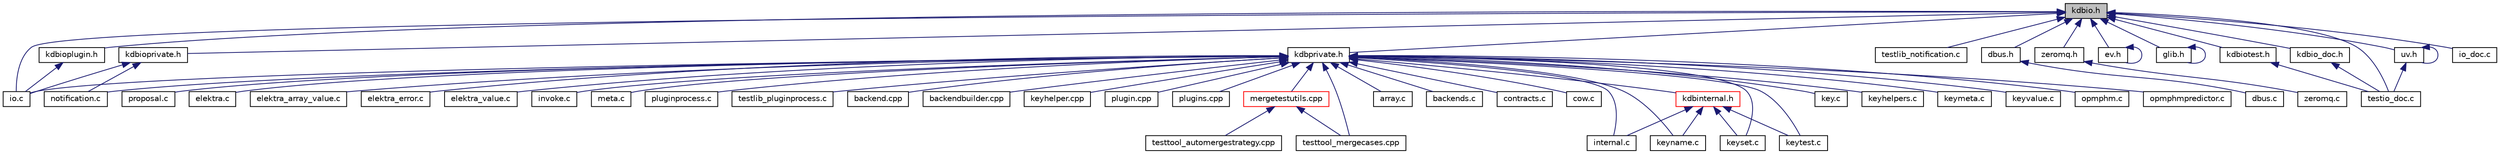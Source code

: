 digraph "kdbio.h"
{
 // LATEX_PDF_SIZE
  edge [fontname="Helvetica",fontsize="10",labelfontname="Helvetica",labelfontsize="10"];
  node [fontname="Helvetica",fontsize="10",shape=record];
  Node1 [label="kdbio.h",height=0.2,width=0.4,color="black", fillcolor="grey75", style="filled", fontcolor="black",tooltip="Elektra-I/O structures for I/O bindings, plugins and applications."];
  Node1 -> Node2 [dir="back",color="midnightblue",fontsize="10",style="solid"];
  Node2 [label="io.c",height=0.2,width=0.4,color="black", fillcolor="white", style="filled",URL="$io_8c.html",tooltip="Implementation of I/O functions as defined in kdbio.h."];
  Node1 -> Node3 [dir="back",color="midnightblue",fontsize="10",style="solid"];
  Node3 [label="testlib_notification.c",height=0.2,width=0.4,color="black", fillcolor="white", style="filled",URL="$testlib__notification_8c.html",tooltip="Tests for notification library."];
  Node1 -> Node4 [dir="back",color="midnightblue",fontsize="10",style="solid"];
  Node4 [label="dbus.h",height=0.2,width=0.4,color="black", fillcolor="white", style="filled",URL="$dbus_8h.html",tooltip="I/O Adapter for D-Bus."];
  Node4 -> Node5 [dir="back",color="midnightblue",fontsize="10",style="solid"];
  Node5 [label="dbus.c",height=0.2,width=0.4,color="black", fillcolor="white", style="filled",URL="$dbus_8c.html",tooltip="I/O Adapter for D-Bus."];
  Node1 -> Node6 [dir="back",color="midnightblue",fontsize="10",style="solid"];
  Node6 [label="zeromq.h",height=0.2,width=0.4,color="black", fillcolor="white", style="filled",URL="$zeromq_8h.html",tooltip="I/O Adapter for D-Bus."];
  Node6 -> Node7 [dir="back",color="midnightblue",fontsize="10",style="solid"];
  Node7 [label="zeromq.c",height=0.2,width=0.4,color="black", fillcolor="white", style="filled",URL="$zeromq_8c.html",tooltip="I/O Adapter for D-Bus."];
  Node1 -> Node8 [dir="back",color="midnightblue",fontsize="10",style="solid"];
  Node8 [label="ev.h",height=0.2,width=0.4,color="black", fillcolor="white", style="filled",URL="$ev_8h.html",tooltip="Declarations for the ev I/O binding."];
  Node8 -> Node8 [dir="back",color="midnightblue",fontsize="10",style="solid"];
  Node1 -> Node9 [dir="back",color="midnightblue",fontsize="10",style="solid"];
  Node9 [label="glib.h",height=0.2,width=0.4,color="black", fillcolor="white", style="filled",URL="$glib_8h.html",tooltip="Declarations for the glib I/O binding."];
  Node9 -> Node9 [dir="back",color="midnightblue",fontsize="10",style="solid"];
  Node1 -> Node10 [dir="back",color="midnightblue",fontsize="10",style="solid"];
  Node10 [label="uv.h",height=0.2,width=0.4,color="black", fillcolor="white", style="filled",URL="$uv_8h.html",tooltip="Declarations for the uv I/O binding."];
  Node10 -> Node10 [dir="back",color="midnightblue",fontsize="10",style="solid"];
  Node10 -> Node11 [dir="back",color="midnightblue",fontsize="10",style="solid"];
  Node11 [label="testio_doc.c",height=0.2,width=0.4,color="black", fillcolor="white", style="filled",URL="$testio__doc_8c.html",tooltip="Tests for I/O doc binding."];
  Node1 -> Node12 [dir="back",color="midnightblue",fontsize="10",style="solid"];
  Node12 [label="kdbioplugin.h",height=0.2,width=0.4,color="black", fillcolor="white", style="filled",URL="$kdbioplugin_8h.html",tooltip="Elektra-I/O functions and declarations for the I/O binding test suite."];
  Node12 -> Node2 [dir="back",color="midnightblue",fontsize="10",style="solid"];
  Node1 -> Node13 [dir="back",color="midnightblue",fontsize="10",style="solid"];
  Node13 [label="kdbioprivate.h",height=0.2,width=0.4,color="black", fillcolor="white", style="filled",URL="$kdbioprivate_8h.html",tooltip="Private Elektra-IO structures for I/O bindings, plugins and applications."];
  Node13 -> Node2 [dir="back",color="midnightblue",fontsize="10",style="solid"];
  Node13 -> Node14 [dir="back",color="midnightblue",fontsize="10",style="solid"];
  Node14 [label="notification.c",height=0.2,width=0.4,color="black", fillcolor="white", style="filled",URL="$notification_8c.html",tooltip="Implementation of notification functions as defined in kdbnotification.h."];
  Node1 -> Node15 [dir="back",color="midnightblue",fontsize="10",style="solid"];
  Node15 [label="kdbiotest.h",height=0.2,width=0.4,color="black", fillcolor="white", style="filled",URL="$kdbiotest_8h.html",tooltip="Elektra-I/O functions and declarations for the I/O binding test suite."];
  Node15 -> Node11 [dir="back",color="midnightblue",fontsize="10",style="solid"];
  Node1 -> Node16 [dir="back",color="midnightblue",fontsize="10",style="solid"];
  Node16 [label="kdbprivate.h",height=0.2,width=0.4,color="black", fillcolor="white", style="filled",URL="$kdbprivate_8h.html",tooltip="Private declarations."];
  Node16 -> Node17 [dir="back",color="midnightblue",fontsize="10",style="solid"];
  Node17 [label="array.c",height=0.2,width=0.4,color="black", fillcolor="white", style="filled",URL="$array_8c.html",tooltip="Array methods."];
  Node16 -> Node18 [dir="back",color="midnightblue",fontsize="10",style="solid"];
  Node18 [label="backends.c",height=0.2,width=0.4,color="black", fillcolor="white", style="filled",URL="$backends_8c.html",tooltip="Internal functions for handling the backends KeySet of a KDB instance."];
  Node16 -> Node19 [dir="back",color="midnightblue",fontsize="10",style="solid"];
  Node19 [label="contracts.c",height=0.2,width=0.4,color="black", fillcolor="white", style="filled",URL="$contracts_8c.html",tooltip="Contract constructors for kdbOpen()"];
  Node16 -> Node20 [dir="back",color="midnightblue",fontsize="10",style="solid"];
  Node20 [label="cow.c",height=0.2,width=0.4,color="black", fillcolor="white", style="filled",URL="$cow_8c.html",tooltip="Shared methods for key and keyset copy-on-write."];
  Node16 -> Node21 [dir="back",color="midnightblue",fontsize="10",style="solid"];
  Node21 [label="internal.c",height=0.2,width=0.4,color="black", fillcolor="white", style="filled",URL="$internal_8c.html",tooltip="Internal methods for Elektra."];
  Node16 -> Node22 [dir="back",color="midnightblue",fontsize="10",style="solid"];
  Node22 [label="key.c",height=0.2,width=0.4,color="black", fillcolor="white", style="filled",URL="$key_8c.html",tooltip="Methods for Key manipulation."];
  Node16 -> Node23 [dir="back",color="midnightblue",fontsize="10",style="solid"];
  Node23 [label="keyhelpers.c",height=0.2,width=0.4,color="black", fillcolor="white", style="filled",URL="$keyhelpers_8c.html",tooltip="Helpers for key manipulation."];
  Node16 -> Node24 [dir="back",color="midnightblue",fontsize="10",style="solid"];
  Node24 [label="keymeta.c",height=0.2,width=0.4,color="black", fillcolor="white", style="filled",URL="$keymeta_8c.html",tooltip="Methods to do various operations on Key metadata."];
  Node16 -> Node25 [dir="back",color="midnightblue",fontsize="10",style="solid"];
  Node25 [label="keyname.c",height=0.2,width=0.4,color="black", fillcolor="white", style="filled",URL="$elektra_2keyname_8c.html",tooltip="Methods for Key name manipulation."];
  Node16 -> Node26 [dir="back",color="midnightblue",fontsize="10",style="solid"];
  Node26 [label="keyset.c",height=0.2,width=0.4,color="black", fillcolor="white", style="filled",URL="$keyset_8c.html",tooltip="Methods for key sets."];
  Node16 -> Node27 [dir="back",color="midnightblue",fontsize="10",style="solid"];
  Node27 [label="keytest.c",height=0.2,width=0.4,color="black", fillcolor="white", style="filled",URL="$keytest_8c.html",tooltip="Methods for making tests."];
  Node16 -> Node28 [dir="back",color="midnightblue",fontsize="10",style="solid"];
  Node28 [label="keyvalue.c",height=0.2,width=0.4,color="black", fillcolor="white", style="filled",URL="$keyvalue_8c.html",tooltip="Methods for Key value manipulation."];
  Node16 -> Node29 [dir="back",color="midnightblue",fontsize="10",style="solid"];
  Node29 [label="opmphm.c",height=0.2,width=0.4,color="black", fillcolor="white", style="filled",URL="$opmphm_8c.html",tooltip="The Order Preserving Minimal Perfect Hash Map."];
  Node16 -> Node30 [dir="back",color="midnightblue",fontsize="10",style="solid"];
  Node30 [label="opmphmpredictor.c",height=0.2,width=0.4,color="black", fillcolor="white", style="filled",URL="$opmphmpredictor_8c.html",tooltip="The Order Preserving Minimal Perfect Hash Map Predictor."];
  Node16 -> Node31 [dir="back",color="midnightblue",fontsize="10",style="solid"];
  Node31 [label="proposal.c",height=0.2,width=0.4,color="black", fillcolor="white", style="filled",URL="$proposal_8c.html",tooltip="Implementation of proposed API enhancements."];
  Node16 -> Node32 [dir="back",color="midnightblue",fontsize="10",style="solid"];
  Node32 [label="elektra.c",height=0.2,width=0.4,color="black", fillcolor="white", style="filled",URL="$elektra_8c.html",tooltip="Elektra High Level API."];
  Node16 -> Node33 [dir="back",color="midnightblue",fontsize="10",style="solid"];
  Node33 [label="elektra_array_value.c",height=0.2,width=0.4,color="black", fillcolor="white", style="filled",URL="$elektra__array__value_8c.html",tooltip="Elektra High Level API."];
  Node16 -> Node34 [dir="back",color="midnightblue",fontsize="10",style="solid"];
  Node34 [label="elektra_error.c",height=0.2,width=0.4,color="black", fillcolor="white", style="filled",URL="$elektra__error_8c.html",tooltip="The error module of the High level API."];
  Node16 -> Node35 [dir="back",color="midnightblue",fontsize="10",style="solid"];
  Node35 [label="elektra_value.c",height=0.2,width=0.4,color="black", fillcolor="white", style="filled",URL="$elektra__value_8c.html",tooltip="Elektra High Level API."];
  Node16 -> Node36 [dir="back",color="midnightblue",fontsize="10",style="solid"];
  Node36 [label="invoke.c",height=0.2,width=0.4,color="black", fillcolor="white", style="filled",URL="$invoke_8c.html",tooltip="Library for invoking exported plugin functions."];
  Node16 -> Node2 [dir="back",color="midnightblue",fontsize="10",style="solid"];
  Node16 -> Node37 [dir="back",color="midnightblue",fontsize="10",style="solid"];
  Node37 [label="meta.c",height=0.2,width=0.4,color="black", fillcolor="white", style="filled",URL="$meta_8c.html",tooltip="Methods for metadata manipulation."];
  Node16 -> Node14 [dir="back",color="midnightblue",fontsize="10",style="solid"];
  Node16 -> Node38 [dir="back",color="midnightblue",fontsize="10",style="solid"];
  Node38 [label="pluginprocess.c",height=0.2,width=0.4,color="black", fillcolor="white", style="filled",URL="$pluginprocess_8c.html",tooltip="Source for the pluginprocess library."];
  Node16 -> Node39 [dir="back",color="midnightblue",fontsize="10",style="solid"];
  Node39 [label="testlib_pluginprocess.c",height=0.2,width=0.4,color="black", fillcolor="white", style="filled",URL="$testlib__pluginprocess_8c.html",tooltip="Tests for pluginprocess library."];
  Node16 -> Node40 [dir="back",color="midnightblue",fontsize="10",style="solid"];
  Node40 [label="backend.cpp",height=0.2,width=0.4,color="black", fillcolor="white", style="filled",URL="$src_2backend_8cpp.html",tooltip="Implementation of backend."];
  Node16 -> Node41 [dir="back",color="midnightblue",fontsize="10",style="solid"];
  Node41 [label="backendbuilder.cpp",height=0.2,width=0.4,color="black", fillcolor="white", style="filled",URL="$backendbuilder_8cpp.html",tooltip="Implementation of backend builder."];
  Node16 -> Node42 [dir="back",color="midnightblue",fontsize="10",style="solid"];
  Node42 [label="keyhelper.cpp",height=0.2,width=0.4,color="black", fillcolor="white", style="filled",URL="$keyhelper_8cpp.html",tooltip="Key helper functions."];
  Node16 -> Node43 [dir="back",color="midnightblue",fontsize="10",style="solid"];
  Node43 [label="plugin.cpp",height=0.2,width=0.4,color="black", fillcolor="white", style="filled",URL="$plugin_8cpp.html",tooltip="Implementation of plugin."];
  Node16 -> Node44 [dir="back",color="midnightblue",fontsize="10",style="solid"];
  Node44 [label="plugins.cpp",height=0.2,width=0.4,color="black", fillcolor="white", style="filled",URL="$plugins_8cpp.html",tooltip="Implementation of set/get/error plugins."];
  Node16 -> Node45 [dir="back",color="midnightblue",fontsize="10",style="solid"];
  Node45 [label="mergetestutils.cpp",height=0.2,width=0.4,color="red", fillcolor="white", style="filled",URL="$mergetestutils_8cpp.html",tooltip="Implements a helper class for merge related tests."];
  Node45 -> Node46 [dir="back",color="midnightblue",fontsize="10",style="solid"];
  Node46 [label="testtool_automergestrategy.cpp",height=0.2,width=0.4,color="black", fillcolor="white", style="filled",URL="$testtool__automergestrategy_8cpp.html",tooltip="Tests for the AutoMergeStrategy."];
  Node45 -> Node47 [dir="back",color="midnightblue",fontsize="10",style="solid"];
  Node47 [label="testtool_mergecases.cpp",height=0.2,width=0.4,color="black", fillcolor="white", style="filled",URL="$testtool__mergecases_8cpp.html",tooltip="Tests for the ThreeWayMerge."];
  Node16 -> Node47 [dir="back",color="midnightblue",fontsize="10",style="solid"];
  Node16 -> Node51 [dir="back",color="midnightblue",fontsize="10",style="solid"];
  Node51 [label="kdbinternal.h",height=0.2,width=0.4,color="red", fillcolor="white", style="filled",URL="$kdbinternal_8h.html",tooltip="Includes most internal header files."];
  Node51 -> Node21 [dir="back",color="midnightblue",fontsize="10",style="solid"];
  Node51 -> Node25 [dir="back",color="midnightblue",fontsize="10",style="solid"];
  Node51 -> Node26 [dir="back",color="midnightblue",fontsize="10",style="solid"];
  Node51 -> Node27 [dir="back",color="midnightblue",fontsize="10",style="solid"];
  Node1 -> Node56 [dir="back",color="midnightblue",fontsize="10",style="solid"];
  Node56 [label="io_doc.c",height=0.2,width=0.4,color="black", fillcolor="white", style="filled",URL="$io__doc_8c.html",tooltip="I/O example binding."];
  Node1 -> Node57 [dir="back",color="midnightblue",fontsize="10",style="solid"];
  Node57 [label="kdbio_doc.h",height=0.2,width=0.4,color="black", fillcolor="white", style="filled",URL="$kdbio__doc_8h.html",tooltip="Declarations for the doc I/O binding."];
  Node57 -> Node11 [dir="back",color="midnightblue",fontsize="10",style="solid"];
  Node1 -> Node11 [dir="back",color="midnightblue",fontsize="10",style="solid"];
}
